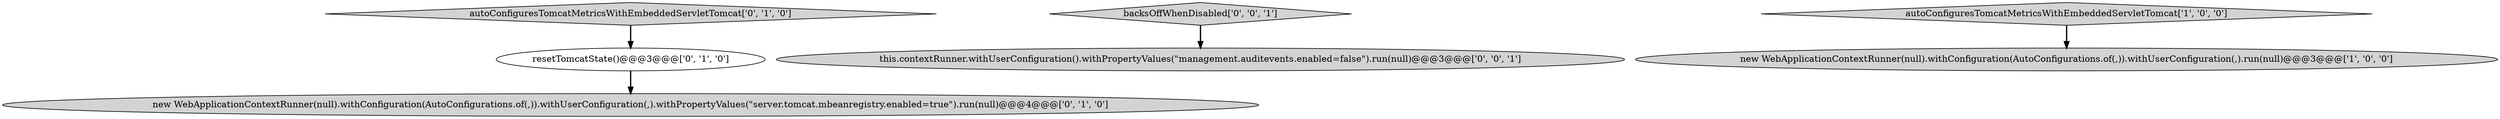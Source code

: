 digraph {
3 [style = filled, label = "new WebApplicationContextRunner(null).withConfiguration(AutoConfigurations.of(,)).withUserConfiguration(,).withPropertyValues(\"server.tomcat.mbeanregistry.enabled=true\").run(null)@@@4@@@['0', '1', '0']", fillcolor = lightgray, shape = ellipse image = "AAA1AAABBB2BBB"];
5 [style = filled, label = "this.contextRunner.withUserConfiguration().withPropertyValues(\"management.auditevents.enabled=false\").run(null)@@@3@@@['0', '0', '1']", fillcolor = lightgray, shape = ellipse image = "AAA0AAABBB3BBB"];
6 [style = filled, label = "backsOffWhenDisabled['0', '0', '1']", fillcolor = lightgray, shape = diamond image = "AAA0AAABBB3BBB"];
4 [style = filled, label = "resetTomcatState()@@@3@@@['0', '1', '0']", fillcolor = white, shape = ellipse image = "AAA0AAABBB2BBB"];
0 [style = filled, label = "new WebApplicationContextRunner(null).withConfiguration(AutoConfigurations.of(,)).withUserConfiguration(,).run(null)@@@3@@@['1', '0', '0']", fillcolor = lightgray, shape = ellipse image = "AAA0AAABBB1BBB"];
2 [style = filled, label = "autoConfiguresTomcatMetricsWithEmbeddedServletTomcat['0', '1', '0']", fillcolor = lightgray, shape = diamond image = "AAA0AAABBB2BBB"];
1 [style = filled, label = "autoConfiguresTomcatMetricsWithEmbeddedServletTomcat['1', '0', '0']", fillcolor = lightgray, shape = diamond image = "AAA0AAABBB1BBB"];
6->5 [style = bold, label=""];
4->3 [style = bold, label=""];
1->0 [style = bold, label=""];
2->4 [style = bold, label=""];
}
